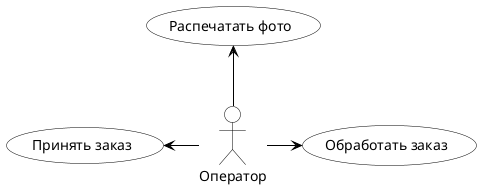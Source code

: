 @startuml

skinparam actor {
    BackgroundColor White
    ArrowColor Black
    BorderColor Black
}

skinparam usecase {
    BackgroundColor White
    ArrowColor Black
    BorderColor Black
}

:Оператор: -left-> (Принять заказ)
:Оператор: -right-> (Обработать заказ)
:Оператор: -up-> (Распечатать фото)

@enduml

